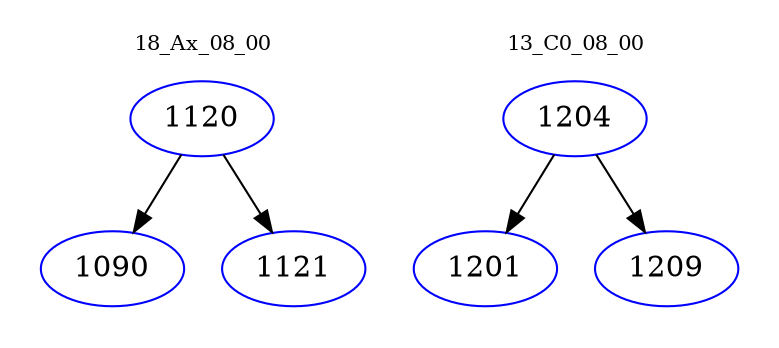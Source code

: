 digraph{
subgraph cluster_0 {
color = white
label = "18_Ax_08_00";
fontsize=10;
T0_1120 [label="1120", color="blue"]
T0_1120 -> T0_1090 [color="black"]
T0_1090 [label="1090", color="blue"]
T0_1120 -> T0_1121 [color="black"]
T0_1121 [label="1121", color="blue"]
}
subgraph cluster_1 {
color = white
label = "13_C0_08_00";
fontsize=10;
T1_1204 [label="1204", color="blue"]
T1_1204 -> T1_1201 [color="black"]
T1_1201 [label="1201", color="blue"]
T1_1204 -> T1_1209 [color="black"]
T1_1209 [label="1209", color="blue"]
}
}
